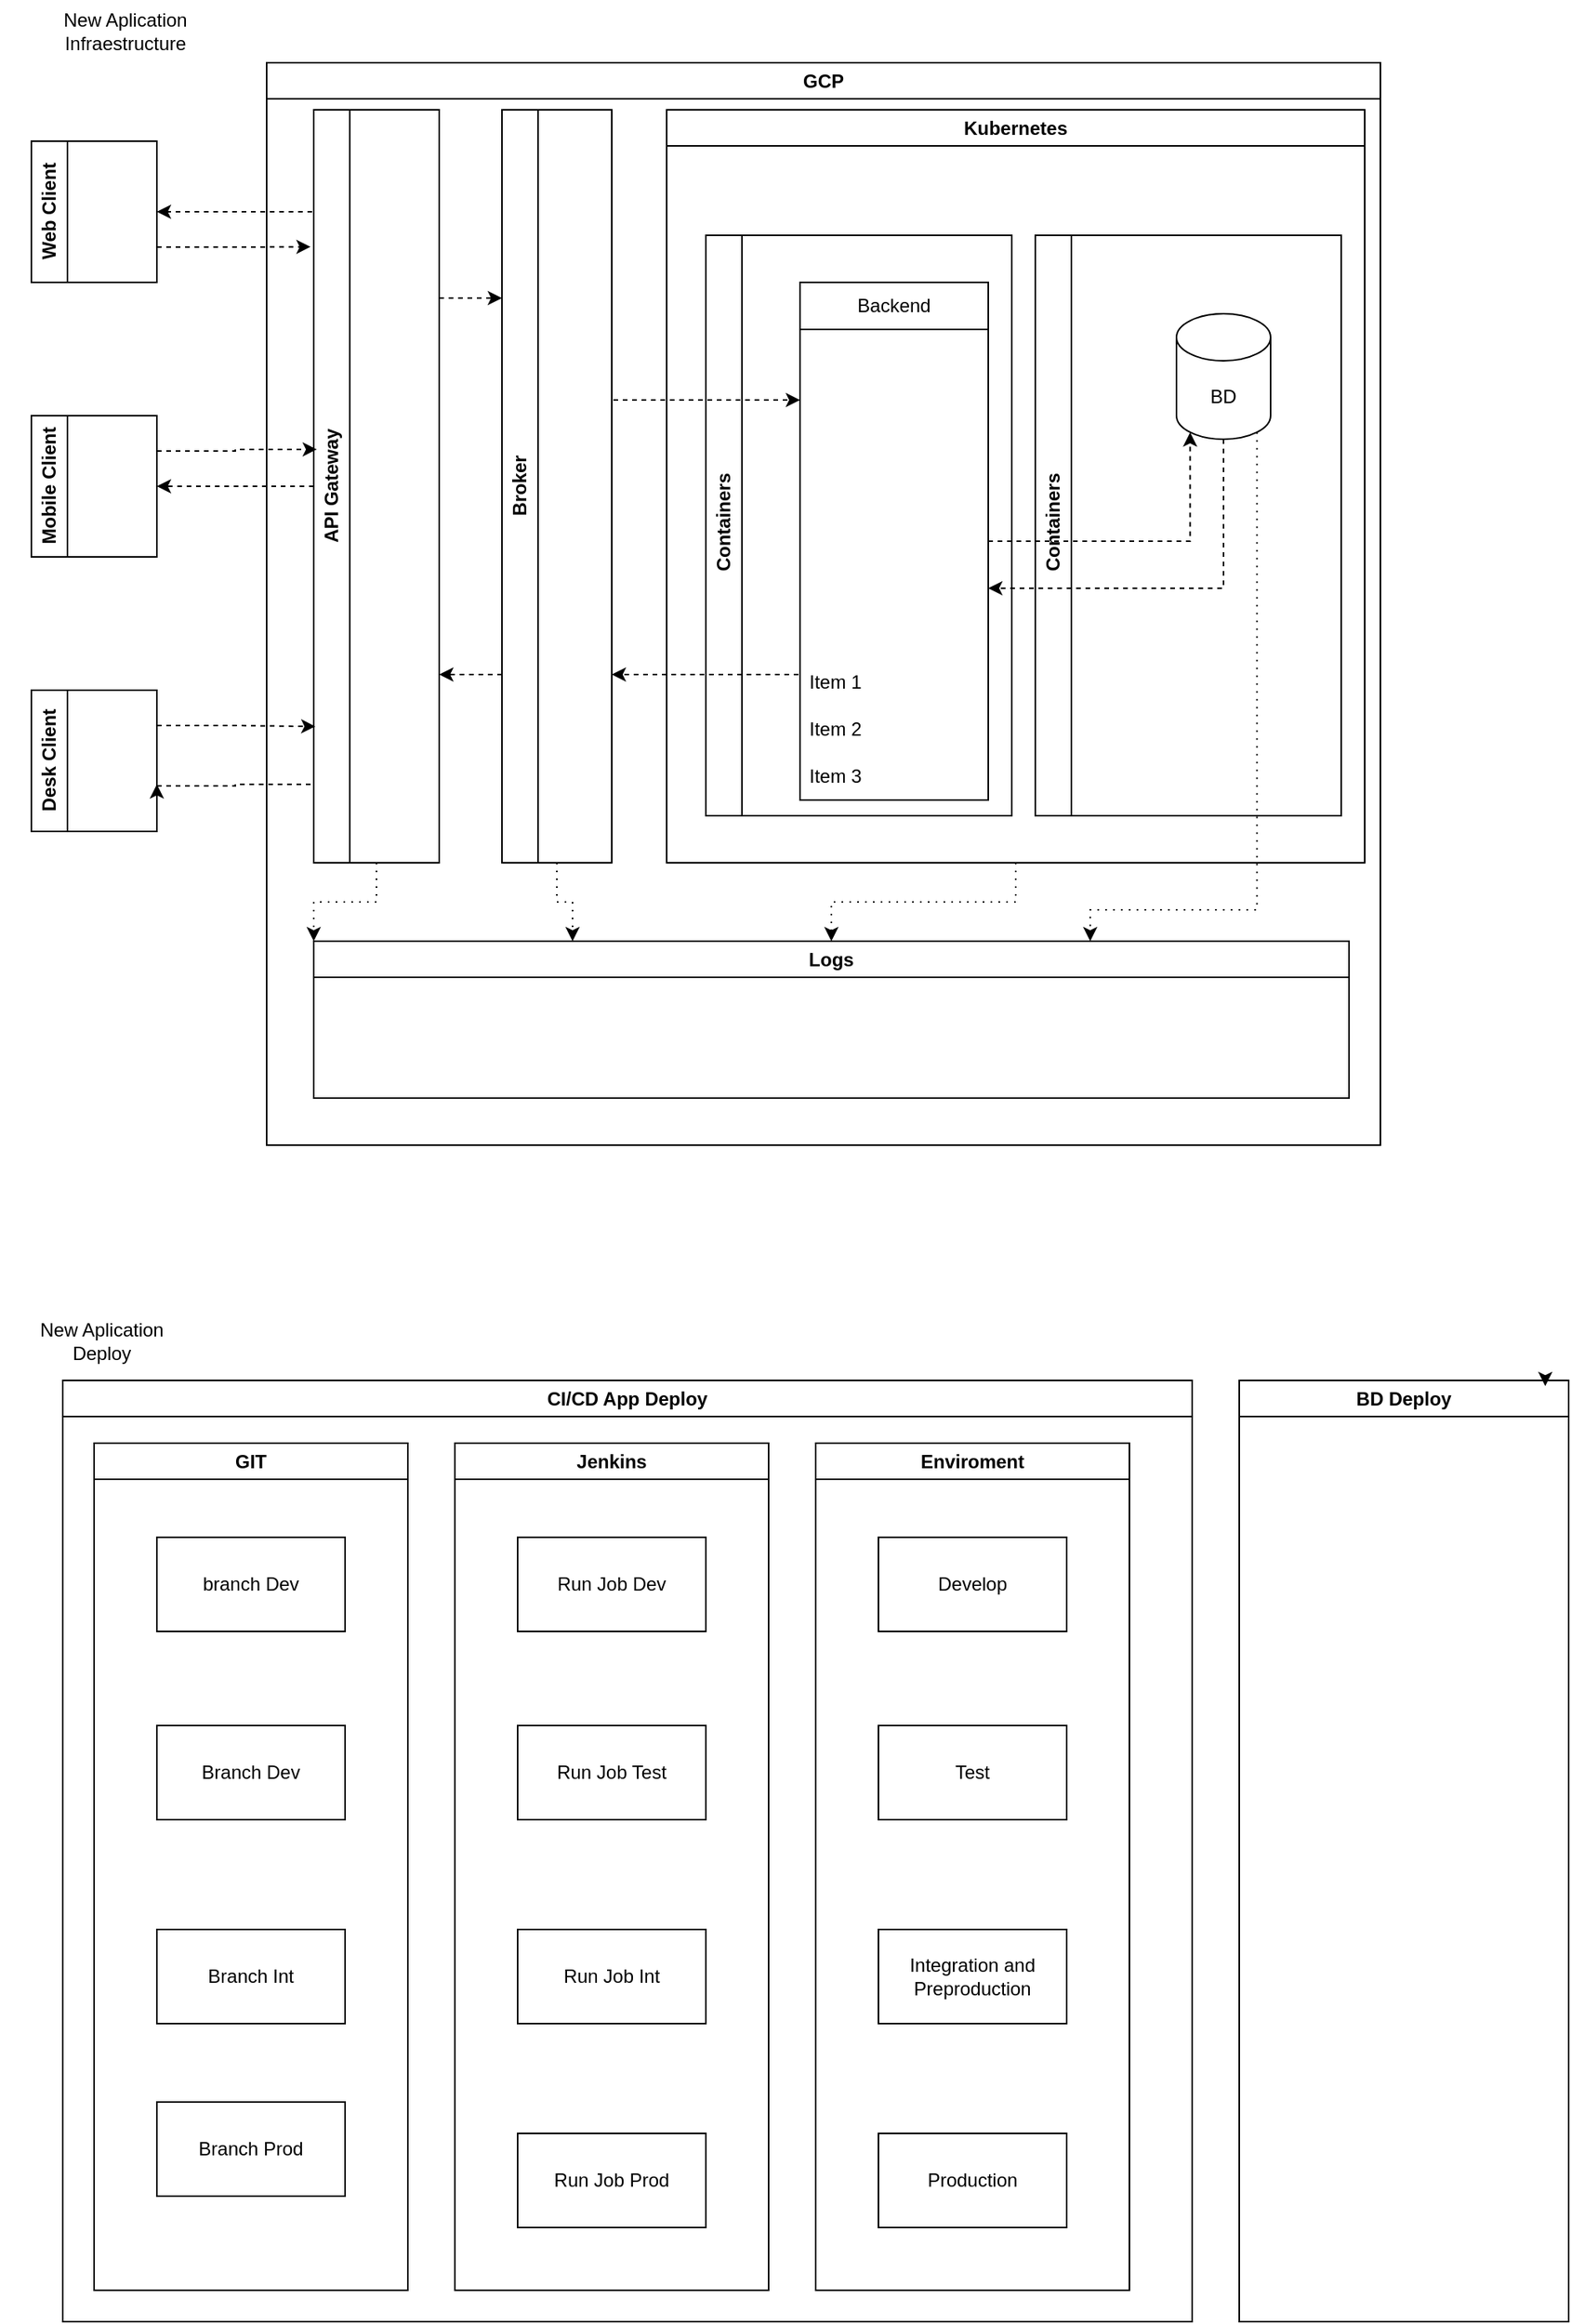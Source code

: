 <mxfile version="24.7.7">
  <diagram name="Page-1" id="lIZJPkf1PwxQ_07cLMt-">
    <mxGraphModel dx="612" dy="567" grid="1" gridSize="10" guides="1" tooltips="1" connect="1" arrows="1" fold="1" page="1" pageScale="1" pageWidth="850" pageHeight="1100" math="0" shadow="0">
      <root>
        <mxCell id="0" />
        <mxCell id="1" parent="0" />
        <mxCell id="tj_FZoNT2ZGNwC7DBh3O-1" value="New Aplication Infraestructure" style="text;html=1;align=center;verticalAlign=middle;whiteSpace=wrap;rounded=0;" parent="1" vertex="1">
          <mxGeometry width="160" height="40" as="geometry" />
        </mxCell>
        <mxCell id="tj_FZoNT2ZGNwC7DBh3O-3" value="Web Client" style="swimlane;horizontal=0;whiteSpace=wrap;html=1;" parent="1" vertex="1">
          <mxGeometry x="20" y="90" width="80" height="90" as="geometry" />
        </mxCell>
        <mxCell id="tj_FZoNT2ZGNwC7DBh3O-4" value="Mobile Client" style="swimlane;horizontal=0;whiteSpace=wrap;html=1;" parent="1" vertex="1">
          <mxGeometry x="20" y="265" width="80" height="90" as="geometry" />
        </mxCell>
        <mxCell id="tj_FZoNT2ZGNwC7DBh3O-5" value="Desk Client" style="swimlane;horizontal=0;whiteSpace=wrap;html=1;" parent="1" vertex="1">
          <mxGeometry x="20" y="440" width="80" height="90" as="geometry" />
        </mxCell>
        <mxCell id="tj_FZoNT2ZGNwC7DBh3O-6" value="GCP" style="swimlane;whiteSpace=wrap;html=1;" parent="1" vertex="1">
          <mxGeometry x="170" y="40" width="710" height="690" as="geometry" />
        </mxCell>
        <mxCell id="tj_FZoNT2ZGNwC7DBh3O-29" style="edgeStyle=orthogonalEdgeStyle;rounded=0;orthogonalLoop=1;jettySize=auto;html=1;exitX=0.855;exitY=1;exitDx=0;exitDy=-4.35;exitPerimeter=0;entryX=0.75;entryY=0;entryDx=0;entryDy=0;dashed=1;dashPattern=1 4;" parent="tj_FZoNT2ZGNwC7DBh3O-6" source="tj_FZoNT2ZGNwC7DBh3O-7" target="tj_FZoNT2ZGNwC7DBh3O-25" edge="1">
          <mxGeometry relative="1" as="geometry">
            <Array as="points">
              <mxPoint x="631" y="540" />
              <mxPoint x="525" y="540" />
            </Array>
          </mxGeometry>
        </mxCell>
        <mxCell id="tj_FZoNT2ZGNwC7DBh3O-26" style="edgeStyle=orthogonalEdgeStyle;rounded=0;orthogonalLoop=1;jettySize=auto;html=1;exitX=0.5;exitY=1;exitDx=0;exitDy=0;entryX=0;entryY=0;entryDx=0;entryDy=0;dashed=1;dashPattern=1 4;" parent="tj_FZoNT2ZGNwC7DBh3O-6" source="tj_FZoNT2ZGNwC7DBh3O-8" target="tj_FZoNT2ZGNwC7DBh3O-25" edge="1">
          <mxGeometry relative="1" as="geometry" />
        </mxCell>
        <mxCell id="tj_FZoNT2ZGNwC7DBh3O-43" style="edgeStyle=orthogonalEdgeStyle;rounded=0;orthogonalLoop=1;jettySize=auto;html=1;exitX=1;exitY=0.25;exitDx=0;exitDy=0;entryX=0;entryY=0.25;entryDx=0;entryDy=0;dashed=1;" parent="tj_FZoNT2ZGNwC7DBh3O-6" source="tj_FZoNT2ZGNwC7DBh3O-8" target="tj_FZoNT2ZGNwC7DBh3O-12" edge="1">
          <mxGeometry relative="1" as="geometry" />
        </mxCell>
        <mxCell id="tj_FZoNT2ZGNwC7DBh3O-51" style="edgeStyle=orthogonalEdgeStyle;rounded=0;orthogonalLoop=1;jettySize=auto;html=1;exitX=0;exitY=0.75;exitDx=0;exitDy=0;dashed=1;" parent="tj_FZoNT2ZGNwC7DBh3O-6" source="tj_FZoNT2ZGNwC7DBh3O-8" edge="1">
          <mxGeometry relative="1" as="geometry">
            <mxPoint x="-70" y="460" as="targetPoint" />
            <Array as="points">
              <mxPoint x="30" y="460" />
              <mxPoint x="-20" y="460" />
              <mxPoint x="-70" y="461" />
            </Array>
          </mxGeometry>
        </mxCell>
        <mxCell id="tj_FZoNT2ZGNwC7DBh3O-8" value="API Gateway" style="swimlane;horizontal=0;whiteSpace=wrap;html=1;" parent="tj_FZoNT2ZGNwC7DBh3O-6" vertex="1">
          <mxGeometry x="30" y="30" width="80" height="480" as="geometry" />
        </mxCell>
        <mxCell id="tj_FZoNT2ZGNwC7DBh3O-27" style="edgeStyle=orthogonalEdgeStyle;rounded=0;orthogonalLoop=1;jettySize=auto;html=1;exitX=0.5;exitY=1;exitDx=0;exitDy=0;entryX=0.25;entryY=0;entryDx=0;entryDy=0;dashed=1;dashPattern=1 4;" parent="tj_FZoNT2ZGNwC7DBh3O-6" source="tj_FZoNT2ZGNwC7DBh3O-12" target="tj_FZoNT2ZGNwC7DBh3O-25" edge="1">
          <mxGeometry relative="1" as="geometry" />
        </mxCell>
        <mxCell id="tj_FZoNT2ZGNwC7DBh3O-44" style="edgeStyle=orthogonalEdgeStyle;rounded=0;orthogonalLoop=1;jettySize=auto;html=1;exitX=0;exitY=0.75;exitDx=0;exitDy=0;entryX=1;entryY=0.75;entryDx=0;entryDy=0;dashed=1;" parent="tj_FZoNT2ZGNwC7DBh3O-6" source="tj_FZoNT2ZGNwC7DBh3O-12" target="tj_FZoNT2ZGNwC7DBh3O-8" edge="1">
          <mxGeometry relative="1" as="geometry" />
        </mxCell>
        <mxCell id="tj_FZoNT2ZGNwC7DBh3O-12" value="Broker" style="swimlane;horizontal=0;whiteSpace=wrap;html=1;" parent="tj_FZoNT2ZGNwC7DBh3O-6" vertex="1">
          <mxGeometry x="150" y="30" width="70" height="480" as="geometry" />
        </mxCell>
        <mxCell id="tj_FZoNT2ZGNwC7DBh3O-28" style="edgeStyle=orthogonalEdgeStyle;rounded=0;orthogonalLoop=1;jettySize=auto;html=1;exitX=0.5;exitY=1;exitDx=0;exitDy=0;entryX=0.5;entryY=0;entryDx=0;entryDy=0;dashed=1;dashPattern=1 4;" parent="tj_FZoNT2ZGNwC7DBh3O-6" source="tj_FZoNT2ZGNwC7DBh3O-14" target="tj_FZoNT2ZGNwC7DBh3O-25" edge="1">
          <mxGeometry relative="1" as="geometry" />
        </mxCell>
        <mxCell id="tj_FZoNT2ZGNwC7DBh3O-14" value="Kubernetes" style="swimlane;whiteSpace=wrap;html=1;" parent="tj_FZoNT2ZGNwC7DBh3O-6" vertex="1">
          <mxGeometry x="255" y="30" width="445" height="480" as="geometry" />
        </mxCell>
        <mxCell id="tj_FZoNT2ZGNwC7DBh3O-15" value="&amp;nbsp;Containers" style="swimlane;horizontal=0;whiteSpace=wrap;html=1;" parent="tj_FZoNT2ZGNwC7DBh3O-14" vertex="1">
          <mxGeometry x="25" y="80" width="195" height="370" as="geometry" />
        </mxCell>
        <mxCell id="tj_FZoNT2ZGNwC7DBh3O-18" value="Backend" style="swimlane;fontStyle=0;childLayout=stackLayout;horizontal=1;startSize=30;horizontalStack=0;resizeParent=1;resizeParentMax=0;resizeLast=0;collapsible=1;marginBottom=0;whiteSpace=wrap;html=1;flipV=0;" parent="tj_FZoNT2ZGNwC7DBh3O-15" vertex="1">
          <mxGeometry x="60" y="30" width="120" height="330" as="geometry" />
        </mxCell>
        <mxCell id="tj_FZoNT2ZGNwC7DBh3O-38" style="text;strokeColor=none;fillColor=none;align=left;verticalAlign=middle;spacingLeft=4;spacingRight=4;overflow=hidden;points=[[0,0.5],[1,0.5]];portConstraint=eastwest;rotatable=0;whiteSpace=wrap;html=1;" parent="tj_FZoNT2ZGNwC7DBh3O-18" vertex="1">
          <mxGeometry y="30" width="120" height="30" as="geometry" />
        </mxCell>
        <mxCell id="tj_FZoNT2ZGNwC7DBh3O-37" style="text;strokeColor=none;fillColor=none;align=left;verticalAlign=middle;spacingLeft=4;spacingRight=4;overflow=hidden;points=[[0,0.5],[1,0.5]];portConstraint=eastwest;rotatable=0;whiteSpace=wrap;html=1;" parent="tj_FZoNT2ZGNwC7DBh3O-18" vertex="1">
          <mxGeometry y="60" width="120" height="30" as="geometry" />
        </mxCell>
        <mxCell id="tj_FZoNT2ZGNwC7DBh3O-36" style="text;strokeColor=none;fillColor=none;align=left;verticalAlign=middle;spacingLeft=4;spacingRight=4;overflow=hidden;points=[[0,0.5],[1,0.5]];portConstraint=eastwest;rotatable=0;whiteSpace=wrap;html=1;" parent="tj_FZoNT2ZGNwC7DBh3O-18" vertex="1">
          <mxGeometry y="90" width="120" height="30" as="geometry" />
        </mxCell>
        <mxCell id="tj_FZoNT2ZGNwC7DBh3O-35" style="text;strokeColor=none;fillColor=none;align=left;verticalAlign=middle;spacingLeft=4;spacingRight=4;overflow=hidden;points=[[0,0.5],[1,0.5]];portConstraint=eastwest;rotatable=0;whiteSpace=wrap;html=1;" parent="tj_FZoNT2ZGNwC7DBh3O-18" vertex="1">
          <mxGeometry y="120" width="120" height="30" as="geometry" />
        </mxCell>
        <mxCell id="tj_FZoNT2ZGNwC7DBh3O-34" style="text;strokeColor=none;fillColor=none;align=left;verticalAlign=middle;spacingLeft=4;spacingRight=4;overflow=hidden;points=[[0,0.5],[1,0.5]];portConstraint=eastwest;rotatable=0;whiteSpace=wrap;html=1;" parent="tj_FZoNT2ZGNwC7DBh3O-18" vertex="1">
          <mxGeometry y="150" width="120" height="30" as="geometry" />
        </mxCell>
        <mxCell id="tj_FZoNT2ZGNwC7DBh3O-33" style="text;strokeColor=none;fillColor=none;align=left;verticalAlign=middle;spacingLeft=4;spacingRight=4;overflow=hidden;points=[[0,0.5],[1,0.5]];portConstraint=eastwest;rotatable=0;whiteSpace=wrap;html=1;" parent="tj_FZoNT2ZGNwC7DBh3O-18" vertex="1">
          <mxGeometry y="180" width="120" height="30" as="geometry" />
        </mxCell>
        <mxCell id="tj_FZoNT2ZGNwC7DBh3O-32" style="text;strokeColor=none;fillColor=none;align=left;verticalAlign=middle;spacingLeft=4;spacingRight=4;overflow=hidden;points=[[0,0.5],[1,0.5]];portConstraint=eastwest;rotatable=0;whiteSpace=wrap;html=1;" parent="tj_FZoNT2ZGNwC7DBh3O-18" vertex="1">
          <mxGeometry y="210" width="120" height="30" as="geometry" />
        </mxCell>
        <mxCell id="tj_FZoNT2ZGNwC7DBh3O-19" value="Item 1" style="text;strokeColor=none;fillColor=none;align=left;verticalAlign=middle;spacingLeft=4;spacingRight=4;overflow=hidden;points=[[0,0.5],[1,0.5]];portConstraint=eastwest;rotatable=0;whiteSpace=wrap;html=1;" parent="tj_FZoNT2ZGNwC7DBh3O-18" vertex="1">
          <mxGeometry y="240" width="120" height="30" as="geometry" />
        </mxCell>
        <mxCell id="tj_FZoNT2ZGNwC7DBh3O-20" value="Item 2" style="text;strokeColor=none;fillColor=none;align=left;verticalAlign=middle;spacingLeft=4;spacingRight=4;overflow=hidden;points=[[0,0.5],[1,0.5]];portConstraint=eastwest;rotatable=0;whiteSpace=wrap;html=1;" parent="tj_FZoNT2ZGNwC7DBh3O-18" vertex="1">
          <mxGeometry y="270" width="120" height="30" as="geometry" />
        </mxCell>
        <mxCell id="tj_FZoNT2ZGNwC7DBh3O-21" value="Item 3" style="text;strokeColor=none;fillColor=none;align=left;verticalAlign=middle;spacingLeft=4;spacingRight=4;overflow=hidden;points=[[0,0.5],[1,0.5]];portConstraint=eastwest;rotatable=0;whiteSpace=wrap;html=1;" parent="tj_FZoNT2ZGNwC7DBh3O-18" vertex="1">
          <mxGeometry y="300" width="120" height="30" as="geometry" />
        </mxCell>
        <mxCell id="6UJkM634Ec5mFkQB_tX1-1" value="&amp;nbsp;Containers" style="swimlane;horizontal=0;whiteSpace=wrap;html=1;" vertex="1" parent="tj_FZoNT2ZGNwC7DBh3O-14">
          <mxGeometry x="235" y="80" width="195" height="370" as="geometry" />
        </mxCell>
        <mxCell id="tj_FZoNT2ZGNwC7DBh3O-7" value="BD" style="shape=cylinder3;whiteSpace=wrap;html=1;boundedLbl=1;backgroundOutline=1;size=15;" parent="6UJkM634Ec5mFkQB_tX1-1" vertex="1">
          <mxGeometry x="90" y="50" width="60" height="80" as="geometry" />
        </mxCell>
        <mxCell id="tj_FZoNT2ZGNwC7DBh3O-24" style="edgeStyle=orthogonalEdgeStyle;rounded=0;orthogonalLoop=1;jettySize=auto;html=1;exitX=1;exitY=0.5;exitDx=0;exitDy=0;entryX=0.145;entryY=1;entryDx=0;entryDy=-4.35;entryPerimeter=0;dashed=1;" parent="tj_FZoNT2ZGNwC7DBh3O-14" source="tj_FZoNT2ZGNwC7DBh3O-34" target="tj_FZoNT2ZGNwC7DBh3O-7" edge="1">
          <mxGeometry relative="1" as="geometry" />
        </mxCell>
        <mxCell id="tj_FZoNT2ZGNwC7DBh3O-30" style="edgeStyle=orthogonalEdgeStyle;rounded=0;orthogonalLoop=1;jettySize=auto;html=1;exitX=0.5;exitY=1;exitDx=0;exitDy=0;exitPerimeter=0;entryX=1;entryY=0.5;entryDx=0;entryDy=0;dashed=1;" parent="tj_FZoNT2ZGNwC7DBh3O-14" source="tj_FZoNT2ZGNwC7DBh3O-7" target="tj_FZoNT2ZGNwC7DBh3O-33" edge="1">
          <mxGeometry relative="1" as="geometry" />
        </mxCell>
        <mxCell id="tj_FZoNT2ZGNwC7DBh3O-25" value="Logs" style="swimlane;whiteSpace=wrap;html=1;" parent="tj_FZoNT2ZGNwC7DBh3O-6" vertex="1">
          <mxGeometry x="30" y="560" width="660" height="100" as="geometry" />
        </mxCell>
        <mxCell id="tj_FZoNT2ZGNwC7DBh3O-42" style="edgeStyle=orthogonalEdgeStyle;rounded=0;orthogonalLoop=1;jettySize=auto;html=1;exitX=0;exitY=0.5;exitDx=0;exitDy=0;entryX=1;entryY=0.75;entryDx=0;entryDy=0;dashed=1;" parent="tj_FZoNT2ZGNwC7DBh3O-6" source="tj_FZoNT2ZGNwC7DBh3O-20" target="tj_FZoNT2ZGNwC7DBh3O-12" edge="1">
          <mxGeometry relative="1" as="geometry">
            <Array as="points">
              <mxPoint x="340" y="390" />
            </Array>
          </mxGeometry>
        </mxCell>
        <mxCell id="tj_FZoNT2ZGNwC7DBh3O-41" style="edgeStyle=orthogonalEdgeStyle;rounded=0;orthogonalLoop=1;jettySize=auto;html=1;exitX=1;exitY=0.25;exitDx=0;exitDy=0;entryX=0;entryY=0.5;entryDx=0;entryDy=0;dashed=1;" parent="tj_FZoNT2ZGNwC7DBh3O-6" source="tj_FZoNT2ZGNwC7DBh3O-12" target="tj_FZoNT2ZGNwC7DBh3O-37" edge="1">
          <mxGeometry relative="1" as="geometry">
            <Array as="points">
              <mxPoint x="220" y="215" />
            </Array>
          </mxGeometry>
        </mxCell>
        <mxCell id="tj_FZoNT2ZGNwC7DBh3O-46" style="edgeStyle=orthogonalEdgeStyle;rounded=0;orthogonalLoop=1;jettySize=auto;html=1;exitX=0;exitY=0;exitDx=0;exitDy=0;entryX=1;entryY=0.5;entryDx=0;entryDy=0;dashed=1;" parent="1" source="tj_FZoNT2ZGNwC7DBh3O-8" target="tj_FZoNT2ZGNwC7DBh3O-3" edge="1">
          <mxGeometry relative="1" as="geometry">
            <Array as="points">
              <mxPoint x="200" y="135" />
            </Array>
          </mxGeometry>
        </mxCell>
        <mxCell id="tj_FZoNT2ZGNwC7DBh3O-47" style="edgeStyle=orthogonalEdgeStyle;rounded=0;orthogonalLoop=1;jettySize=auto;html=1;exitX=1;exitY=0.75;exitDx=0;exitDy=0;entryX=-0.025;entryY=0.182;entryDx=0;entryDy=0;entryPerimeter=0;dashed=1;" parent="1" source="tj_FZoNT2ZGNwC7DBh3O-3" target="tj_FZoNT2ZGNwC7DBh3O-8" edge="1">
          <mxGeometry relative="1" as="geometry" />
        </mxCell>
        <mxCell id="tj_FZoNT2ZGNwC7DBh3O-48" style="edgeStyle=orthogonalEdgeStyle;rounded=0;orthogonalLoop=1;jettySize=auto;html=1;exitX=1;exitY=0.25;exitDx=0;exitDy=0;entryX=0.025;entryY=0.451;entryDx=0;entryDy=0;entryPerimeter=0;dashed=1;" parent="1" source="tj_FZoNT2ZGNwC7DBh3O-4" target="tj_FZoNT2ZGNwC7DBh3O-8" edge="1">
          <mxGeometry relative="1" as="geometry" />
        </mxCell>
        <mxCell id="tj_FZoNT2ZGNwC7DBh3O-49" style="edgeStyle=orthogonalEdgeStyle;rounded=0;orthogonalLoop=1;jettySize=auto;html=1;exitX=0;exitY=0.5;exitDx=0;exitDy=0;entryX=1;entryY=0.5;entryDx=0;entryDy=0;dashed=1;" parent="1" source="tj_FZoNT2ZGNwC7DBh3O-8" target="tj_FZoNT2ZGNwC7DBh3O-4" edge="1">
          <mxGeometry relative="1" as="geometry" />
        </mxCell>
        <mxCell id="tj_FZoNT2ZGNwC7DBh3O-50" style="edgeStyle=orthogonalEdgeStyle;rounded=0;orthogonalLoop=1;jettySize=auto;html=1;exitX=1;exitY=0.25;exitDx=0;exitDy=0;entryX=0.013;entryY=0.819;entryDx=0;entryDy=0;entryPerimeter=0;dashed=1;" parent="1" source="tj_FZoNT2ZGNwC7DBh3O-5" target="tj_FZoNT2ZGNwC7DBh3O-8" edge="1">
          <mxGeometry relative="1" as="geometry" />
        </mxCell>
        <mxCell id="tj_FZoNT2ZGNwC7DBh3O-52" value="New Aplication&lt;div&gt;Deploy&lt;/div&gt;" style="text;html=1;align=center;verticalAlign=middle;whiteSpace=wrap;rounded=0;" parent="1" vertex="1">
          <mxGeometry x="10" y="840" width="110" height="30" as="geometry" />
        </mxCell>
        <mxCell id="tj_FZoNT2ZGNwC7DBh3O-53" value="CI/CD App Deploy" style="swimlane;whiteSpace=wrap;html=1;" parent="1" vertex="1">
          <mxGeometry x="40" y="880" width="720" height="600" as="geometry" />
        </mxCell>
        <mxCell id="tj_FZoNT2ZGNwC7DBh3O-58" value="GIT" style="swimlane;whiteSpace=wrap;html=1;" parent="tj_FZoNT2ZGNwC7DBh3O-53" vertex="1">
          <mxGeometry x="20" y="40" width="200" height="540" as="geometry" />
        </mxCell>
        <mxCell id="tj_FZoNT2ZGNwC7DBh3O-70" value="branch Dev" style="rounded=0;whiteSpace=wrap;html=1;" parent="tj_FZoNT2ZGNwC7DBh3O-58" vertex="1">
          <mxGeometry x="40" y="60" width="120" height="60" as="geometry" />
        </mxCell>
        <mxCell id="tj_FZoNT2ZGNwC7DBh3O-71" value="Branch Dev" style="rounded=0;whiteSpace=wrap;html=1;" parent="tj_FZoNT2ZGNwC7DBh3O-58" vertex="1">
          <mxGeometry x="40" y="180" width="120" height="60" as="geometry" />
        </mxCell>
        <mxCell id="tj_FZoNT2ZGNwC7DBh3O-72" value="Branch Int" style="rounded=0;whiteSpace=wrap;html=1;" parent="tj_FZoNT2ZGNwC7DBh3O-58" vertex="1">
          <mxGeometry x="40" y="310" width="120" height="60" as="geometry" />
        </mxCell>
        <mxCell id="tj_FZoNT2ZGNwC7DBh3O-73" value="Branch Prod" style="rounded=0;whiteSpace=wrap;html=1;" parent="tj_FZoNT2ZGNwC7DBh3O-58" vertex="1">
          <mxGeometry x="40" y="420" width="120" height="60" as="geometry" />
        </mxCell>
        <mxCell id="tj_FZoNT2ZGNwC7DBh3O-59" value="Jenkins" style="swimlane;whiteSpace=wrap;html=1;" parent="tj_FZoNT2ZGNwC7DBh3O-53" vertex="1">
          <mxGeometry x="250" y="40" width="200" height="540" as="geometry" />
        </mxCell>
        <mxCell id="tj_FZoNT2ZGNwC7DBh3O-66" value="Run Job Dev" style="rounded=0;whiteSpace=wrap;html=1;" parent="tj_FZoNT2ZGNwC7DBh3O-59" vertex="1">
          <mxGeometry x="40" y="60" width="120" height="60" as="geometry" />
        </mxCell>
        <mxCell id="tj_FZoNT2ZGNwC7DBh3O-67" value="Run Job Test" style="rounded=0;whiteSpace=wrap;html=1;" parent="tj_FZoNT2ZGNwC7DBh3O-59" vertex="1">
          <mxGeometry x="40" y="180" width="120" height="60" as="geometry" />
        </mxCell>
        <mxCell id="tj_FZoNT2ZGNwC7DBh3O-68" value="Run Job Int" style="rounded=0;whiteSpace=wrap;html=1;" parent="tj_FZoNT2ZGNwC7DBh3O-59" vertex="1">
          <mxGeometry x="40" y="310" width="120" height="60" as="geometry" />
        </mxCell>
        <mxCell id="tj_FZoNT2ZGNwC7DBh3O-69" value="Run Job Prod" style="rounded=0;whiteSpace=wrap;html=1;" parent="tj_FZoNT2ZGNwC7DBh3O-59" vertex="1">
          <mxGeometry x="40" y="440" width="120" height="60" as="geometry" />
        </mxCell>
        <mxCell id="tj_FZoNT2ZGNwC7DBh3O-60" value="Enviroment" style="swimlane;whiteSpace=wrap;html=1;" parent="tj_FZoNT2ZGNwC7DBh3O-53" vertex="1">
          <mxGeometry x="480" y="40" width="200" height="540" as="geometry" />
        </mxCell>
        <mxCell id="tj_FZoNT2ZGNwC7DBh3O-61" value="Develop" style="rounded=0;whiteSpace=wrap;html=1;" parent="tj_FZoNT2ZGNwC7DBh3O-60" vertex="1">
          <mxGeometry x="40" y="60" width="120" height="60" as="geometry" />
        </mxCell>
        <mxCell id="tj_FZoNT2ZGNwC7DBh3O-62" value="Test" style="rounded=0;whiteSpace=wrap;html=1;" parent="tj_FZoNT2ZGNwC7DBh3O-60" vertex="1">
          <mxGeometry x="40" y="180" width="120" height="60" as="geometry" />
        </mxCell>
        <mxCell id="tj_FZoNT2ZGNwC7DBh3O-63" value="Integration and Preproduction" style="rounded=0;whiteSpace=wrap;html=1;" parent="tj_FZoNT2ZGNwC7DBh3O-60" vertex="1">
          <mxGeometry x="40" y="310" width="120" height="60" as="geometry" />
        </mxCell>
        <mxCell id="tj_FZoNT2ZGNwC7DBh3O-64" value="Production" style="rounded=0;whiteSpace=wrap;html=1;" parent="tj_FZoNT2ZGNwC7DBh3O-60" vertex="1">
          <mxGeometry x="40" y="440" width="120" height="60" as="geometry" />
        </mxCell>
        <mxCell id="tj_FZoNT2ZGNwC7DBh3O-55" value="BD Deploy" style="swimlane;whiteSpace=wrap;html=1;" parent="1" vertex="1">
          <mxGeometry x="790" y="880" width="210" height="600" as="geometry" />
        </mxCell>
        <mxCell id="tj_FZoNT2ZGNwC7DBh3O-56" style="edgeStyle=orthogonalEdgeStyle;rounded=0;orthogonalLoop=1;jettySize=auto;html=1;exitX=0.75;exitY=0;exitDx=0;exitDy=0;entryX=0.929;entryY=0.006;entryDx=0;entryDy=0;entryPerimeter=0;" parent="1" source="tj_FZoNT2ZGNwC7DBh3O-55" target="tj_FZoNT2ZGNwC7DBh3O-55" edge="1">
          <mxGeometry relative="1" as="geometry" />
        </mxCell>
      </root>
    </mxGraphModel>
  </diagram>
</mxfile>

